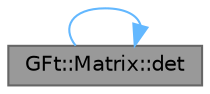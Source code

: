 digraph "GFt::Matrix::det"
{
 // LATEX_PDF_SIZE
  bgcolor="transparent";
  edge [fontname=Helvetica,fontsize=10,labelfontname=Helvetica,labelfontsize=10];
  node [fontname=Helvetica,fontsize=10,shape=box,height=0.2,width=0.4];
  rankdir="LR";
  Node1 [id="Node000001",label="GFt::Matrix::det",height=0.2,width=0.4,color="gray40", fillcolor="grey60", style="filled", fontcolor="black",tooltip="求矩阵的行列式值"];
  Node1 -> Node1 [id="edge1_Node000001_Node000001",color="steelblue1",style="solid",tooltip=" "];
}

